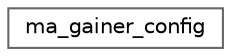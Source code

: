 digraph "Graphical Class Hierarchy"
{
 // LATEX_PDF_SIZE
  bgcolor="transparent";
  edge [fontname=Helvetica,fontsize=10,labelfontname=Helvetica,labelfontsize=10];
  node [fontname=Helvetica,fontsize=10,shape=box,height=0.2,width=0.4];
  rankdir="LR";
  Node0 [id="Node000000",label="ma_gainer_config",height=0.2,width=0.4,color="grey40", fillcolor="white", style="filled",URL="$structma__gainer__config.html",tooltip=" "];
}
